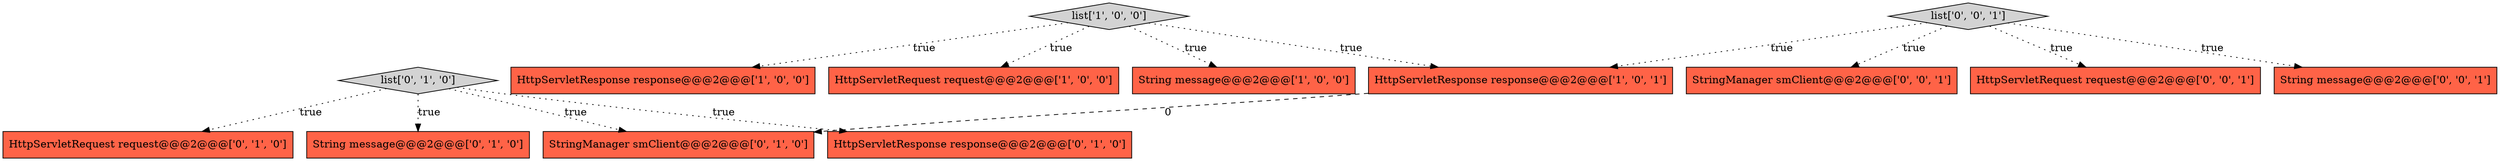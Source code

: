 digraph {
6 [style = filled, label = "String message@@@2@@@['0', '1', '0']", fillcolor = tomato, shape = box image = "AAA0AAABBB2BBB"];
10 [style = filled, label = "StringManager smClient@@@2@@@['0', '0', '1']", fillcolor = tomato, shape = box image = "AAA0AAABBB3BBB"];
12 [style = filled, label = "HttpServletRequest request@@@2@@@['0', '0', '1']", fillcolor = tomato, shape = box image = "AAA0AAABBB3BBB"];
5 [style = filled, label = "list['0', '1', '0']", fillcolor = lightgray, shape = diamond image = "AAA0AAABBB2BBB"];
0 [style = filled, label = "HttpServletRequest request@@@2@@@['1', '0', '0']", fillcolor = tomato, shape = box image = "AAA0AAABBB1BBB"];
7 [style = filled, label = "HttpServletRequest request@@@2@@@['0', '1', '0']", fillcolor = tomato, shape = box image = "AAA0AAABBB2BBB"];
3 [style = filled, label = "list['1', '0', '0']", fillcolor = lightgray, shape = diamond image = "AAA0AAABBB1BBB"];
2 [style = filled, label = "String message@@@2@@@['1', '0', '0']", fillcolor = tomato, shape = box image = "AAA0AAABBB1BBB"];
9 [style = filled, label = "StringManager smClient@@@2@@@['0', '1', '0']", fillcolor = tomato, shape = box image = "AAA1AAABBB2BBB"];
4 [style = filled, label = "HttpServletResponse response@@@2@@@['1', '0', '1']", fillcolor = tomato, shape = box image = "AAA0AAABBB1BBB"];
13 [style = filled, label = "String message@@@2@@@['0', '0', '1']", fillcolor = tomato, shape = box image = "AAA0AAABBB3BBB"];
8 [style = filled, label = "HttpServletResponse response@@@2@@@['0', '1', '0']", fillcolor = tomato, shape = box image = "AAA0AAABBB2BBB"];
11 [style = filled, label = "list['0', '0', '1']", fillcolor = lightgray, shape = diamond image = "AAA0AAABBB3BBB"];
1 [style = filled, label = "HttpServletResponse response@@@2@@@['1', '0', '0']", fillcolor = tomato, shape = box image = "AAA0AAABBB1BBB"];
5->8 [style = dotted, label="true"];
5->6 [style = dotted, label="true"];
11->4 [style = dotted, label="true"];
11->13 [style = dotted, label="true"];
3->4 [style = dotted, label="true"];
5->7 [style = dotted, label="true"];
11->10 [style = dotted, label="true"];
3->2 [style = dotted, label="true"];
11->12 [style = dotted, label="true"];
3->1 [style = dotted, label="true"];
4->9 [style = dashed, label="0"];
5->9 [style = dotted, label="true"];
3->0 [style = dotted, label="true"];
}
